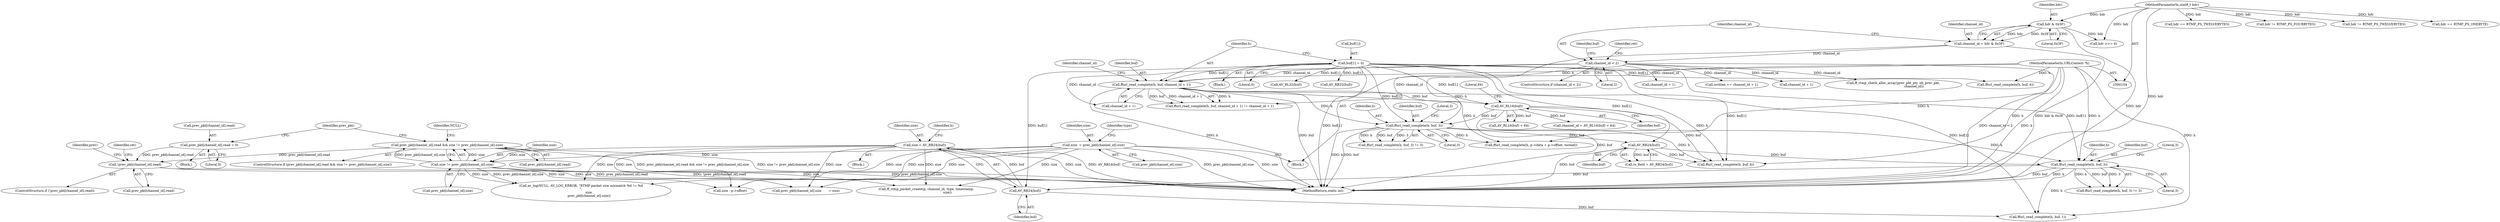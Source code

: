 digraph "0_FFmpeg_7d57ca4d9a75562fa32e40766211de150f8b3ee7@pointer" {
"1000375" [label="(Call,!prev_pkt[channel_id].read)"];
"1000338" [label="(Call,prev_pkt[channel_id].read && size != prev_pkt[channel_id].size)"];
"1000344" [label="(Call,size != prev_pkt[channel_id].size)"];
"1000259" [label="(Call,size = AV_RB24(buf))"];
"1000261" [label="(Call,AV_RB24(buf))"];
"1000141" [label="(Call,buf[1] = 0)"];
"1000248" [label="(Call,ffurl_read_complete(h, buf, 3))"];
"1000226" [label="(Call,ffurl_read_complete(h, buf, 3))"];
"1000148" [label="(Call,ffurl_read_complete(h, buf, channel_id + 1))"];
"1000105" [label="(MethodParameterIn,URLContext *h)"];
"1000137" [label="(Call,channel_id < 2)"];
"1000131" [label="(Call,channel_id = hdr & 0x3F)"];
"1000133" [label="(Call,hdr & 0x3F)"];
"1000110" [label="(MethodParameterIn,uint8_t hdr)"];
"1000168" [label="(Call,AV_RL16(buf))"];
"1000239" [label="(Call,AV_RB24(buf))"];
"1000186" [label="(Call,size  = prev_pkt[channel_id].size)"];
"1000367" [label="(Call,prev_pkt[channel_id].read = 0)"];
"1000353" [label="(Identifier,NULL)"];
"1000143" [label="(Identifier,buf)"];
"1000261" [label="(Call,AV_RB24(buf))"];
"1000281" [label="(Call,hdr == RTMP_PS_TWELVEBYTES)"];
"1000187" [label="(Identifier,size)"];
"1000135" [label="(Literal,0x3F)"];
"1000265" [label="(Call,ffurl_read_complete(h, buf, 1))"];
"1000111" [label="(Block,)"];
"1000155" [label="(Identifier,channel_id)"];
"1000386" [label="(Call,ff_rtmp_packet_create(p, channel_id, type, timestamp,\n                                          size))"];
"1000140" [label="(Block,)"];
"1000339" [label="(Call,prev_pkt[channel_id].read)"];
"1000252" [label="(Literal,3)"];
"1000145" [label="(Literal,0)"];
"1000300" [label="(Call,AV_RL32(buf))"];
"1000533" [label="(Call,size - p->offset)"];
"1000346" [label="(Call,prev_pkt[channel_id].size)"];
"1000337" [label="(ControlStructure,if (prev_pkt[channel_id].read && size != prev_pkt[channel_id].size))"];
"1000186" [label="(Call,size  = prev_pkt[channel_id].size)"];
"1000160" [label="(Call,written += channel_id + 1)"];
"1000545" [label="(Call,ffurl_read_complete(h, p->data + p->offset, toread))"];
"1000228" [label="(Identifier,buf)"];
"1000165" [label="(Call,channel_id = AV_RL16(buf) + 64)"];
"1000260" [label="(Identifier,size)"];
"1000226" [label="(Call,ffurl_read_complete(h, buf, 3))"];
"1000194" [label="(Identifier,type)"];
"1000137" [label="(Call,channel_id < 2)"];
"1000245" [label="(Block,)"];
"1000162" [label="(Call,channel_id + 1)"];
"1000225" [label="(Call,ffurl_read_complete(h, buf, 3) != 3)"];
"1000345" [label="(Identifier,size)"];
"1000344" [label="(Call,size != prev_pkt[channel_id].size)"];
"1000175" [label="(Call,ff_rtmp_check_alloc_array(prev_pkt_ptr, nb_prev_pkt,\n                                         channel_id))"];
"1000242" [label="(Call,hdr != RTMP_PS_FOURBYTES)"];
"1000262" [label="(Identifier,buf)"];
"1000229" [label="(Literal,3)"];
"1000151" [label="(Call,channel_id + 1)"];
"1000248" [label="(Call,ffurl_read_complete(h, buf, 3))"];
"1000132" [label="(Identifier,channel_id)"];
"1000105" [label="(MethodParameterIn,URLContext *h)"];
"1000251" [label="(Literal,3)"];
"1000131" [label="(Call,channel_id = hdr & 0x3F)"];
"1000230" [label="(Literal,3)"];
"1000150" [label="(Identifier,buf)"];
"1000169" [label="(Identifier,buf)"];
"1000227" [label="(Identifier,h)"];
"1000134" [label="(Identifier,hdr)"];
"1000368" [label="(Call,prev_pkt[channel_id].read)"];
"1000249" [label="(Identifier,h)"];
"1000174" [label="(Identifier,ret)"];
"1000327" [label="(Call,hdr != RTMP_PS_TWELVEBYTES)"];
"1000250" [label="(Identifier,buf)"];
"1000375" [label="(Call,!prev_pkt[channel_id].read)"];
"1000141" [label="(Call,buf[1] = 0)"];
"1000188" [label="(Call,prev_pkt[channel_id].size)"];
"1000247" [label="(Call,ffurl_read_complete(h, buf, 3) != 3)"];
"1000378" [label="(Identifier,prev_pkt)"];
"1000110" [label="(MethodParameterIn,uint8_t hdr)"];
"1000148" [label="(Call,ffurl_read_complete(h, buf, channel_id + 1))"];
"1000167" [label="(Call,AV_RL16(buf) + 64)"];
"1000351" [label="(Block,)"];
"1000385" [label="(Identifier,ret)"];
"1000627" [label="(MethodReturn,static int)"];
"1000309" [label="(Call,ffurl_read_complete(h, buf, 4))"];
"1000373" [label="(Literal,0)"];
"1000139" [label="(Literal,2)"];
"1000319" [label="(Call,AV_RB32(buf))"];
"1000423" [label="(Identifier,prev)"];
"1000367" [label="(Call,prev_pkt[channel_id].read = 0)"];
"1000211" [label="(Call,hdr == RTMP_PS_ONEBYTE)"];
"1000352" [label="(Call,av_log(NULL, AV_LOG_ERROR, \"RTMP packet size mismatch %d != %d\n\",\n                size,\n                prev_pkt[channel_id].size))"];
"1000374" [label="(ControlStructure,if (!prev_pkt[channel_id].read))"];
"1000376" [label="(Call,prev_pkt[channel_id].read)"];
"1000207" [label="(Call,hdr >>= 6)"];
"1000136" [label="(ControlStructure,if (channel_id < 2))"];
"1000266" [label="(Identifier,h)"];
"1000170" [label="(Literal,64)"];
"1000133" [label="(Call,hdr & 0x3F)"];
"1000142" [label="(Call,buf[1])"];
"1000338" [label="(Call,prev_pkt[channel_id].read && size != prev_pkt[channel_id].size)"];
"1000287" [label="(Call,ffurl_read_complete(h, buf, 4))"];
"1000237" [label="(Call,ts_field = AV_RB24(buf))"];
"1000168" [label="(Call,AV_RL16(buf))"];
"1000138" [label="(Identifier,channel_id)"];
"1000154" [label="(Call,channel_id + 1)"];
"1000149" [label="(Identifier,h)"];
"1000259" [label="(Call,size = AV_RB24(buf))"];
"1000517" [label="(Call,prev_pkt[channel_id].size       = size)"];
"1000147" [label="(Call,ffurl_read_complete(h, buf, channel_id + 1) != channel_id + 1)"];
"1000240" [label="(Identifier,buf)"];
"1000239" [label="(Call,AV_RB24(buf))"];
"1000375" -> "1000374"  [label="AST: "];
"1000375" -> "1000376"  [label="CFG: "];
"1000376" -> "1000375"  [label="AST: "];
"1000385" -> "1000375"  [label="CFG: "];
"1000423" -> "1000375"  [label="CFG: "];
"1000375" -> "1000627"  [label="DDG: prev_pkt[channel_id].read"];
"1000375" -> "1000627"  [label="DDG: !prev_pkt[channel_id].read"];
"1000338" -> "1000375"  [label="DDG: prev_pkt[channel_id].read"];
"1000367" -> "1000375"  [label="DDG: prev_pkt[channel_id].read"];
"1000338" -> "1000337"  [label="AST: "];
"1000338" -> "1000339"  [label="CFG: "];
"1000338" -> "1000344"  [label="CFG: "];
"1000339" -> "1000338"  [label="AST: "];
"1000344" -> "1000338"  [label="AST: "];
"1000353" -> "1000338"  [label="CFG: "];
"1000378" -> "1000338"  [label="CFG: "];
"1000338" -> "1000627"  [label="DDG: size != prev_pkt[channel_id].size"];
"1000338" -> "1000627"  [label="DDG: prev_pkt[channel_id].read && size != prev_pkt[channel_id].size"];
"1000344" -> "1000338"  [label="DDG: size"];
"1000344" -> "1000338"  [label="DDG: prev_pkt[channel_id].size"];
"1000344" -> "1000346"  [label="CFG: "];
"1000345" -> "1000344"  [label="AST: "];
"1000346" -> "1000344"  [label="AST: "];
"1000344" -> "1000627"  [label="DDG: prev_pkt[channel_id].size"];
"1000259" -> "1000344"  [label="DDG: size"];
"1000186" -> "1000344"  [label="DDG: size"];
"1000344" -> "1000352"  [label="DDG: size"];
"1000344" -> "1000352"  [label="DDG: prev_pkt[channel_id].size"];
"1000344" -> "1000386"  [label="DDG: size"];
"1000344" -> "1000517"  [label="DDG: size"];
"1000344" -> "1000533"  [label="DDG: size"];
"1000259" -> "1000245"  [label="AST: "];
"1000259" -> "1000261"  [label="CFG: "];
"1000260" -> "1000259"  [label="AST: "];
"1000261" -> "1000259"  [label="AST: "];
"1000266" -> "1000259"  [label="CFG: "];
"1000259" -> "1000627"  [label="DDG: size"];
"1000259" -> "1000627"  [label="DDG: AV_RB24(buf)"];
"1000261" -> "1000259"  [label="DDG: buf"];
"1000259" -> "1000352"  [label="DDG: size"];
"1000259" -> "1000386"  [label="DDG: size"];
"1000259" -> "1000517"  [label="DDG: size"];
"1000259" -> "1000533"  [label="DDG: size"];
"1000261" -> "1000262"  [label="CFG: "];
"1000262" -> "1000261"  [label="AST: "];
"1000141" -> "1000261"  [label="DDG: buf[1]"];
"1000248" -> "1000261"  [label="DDG: buf"];
"1000261" -> "1000265"  [label="DDG: buf"];
"1000141" -> "1000140"  [label="AST: "];
"1000141" -> "1000145"  [label="CFG: "];
"1000142" -> "1000141"  [label="AST: "];
"1000145" -> "1000141"  [label="AST: "];
"1000149" -> "1000141"  [label="CFG: "];
"1000141" -> "1000627"  [label="DDG: buf[1]"];
"1000141" -> "1000148"  [label="DDG: buf[1]"];
"1000141" -> "1000168"  [label="DDG: buf[1]"];
"1000141" -> "1000226"  [label="DDG: buf[1]"];
"1000141" -> "1000239"  [label="DDG: buf[1]"];
"1000141" -> "1000248"  [label="DDG: buf[1]"];
"1000141" -> "1000265"  [label="DDG: buf[1]"];
"1000141" -> "1000287"  [label="DDG: buf[1]"];
"1000141" -> "1000300"  [label="DDG: buf[1]"];
"1000141" -> "1000309"  [label="DDG: buf[1]"];
"1000141" -> "1000319"  [label="DDG: buf[1]"];
"1000248" -> "1000247"  [label="AST: "];
"1000248" -> "1000251"  [label="CFG: "];
"1000249" -> "1000248"  [label="AST: "];
"1000250" -> "1000248"  [label="AST: "];
"1000251" -> "1000248"  [label="AST: "];
"1000252" -> "1000248"  [label="CFG: "];
"1000248" -> "1000627"  [label="DDG: buf"];
"1000248" -> "1000627"  [label="DDG: h"];
"1000248" -> "1000247"  [label="DDG: h"];
"1000248" -> "1000247"  [label="DDG: buf"];
"1000248" -> "1000247"  [label="DDG: 3"];
"1000226" -> "1000248"  [label="DDG: h"];
"1000105" -> "1000248"  [label="DDG: h"];
"1000239" -> "1000248"  [label="DDG: buf"];
"1000248" -> "1000265"  [label="DDG: h"];
"1000226" -> "1000225"  [label="AST: "];
"1000226" -> "1000229"  [label="CFG: "];
"1000227" -> "1000226"  [label="AST: "];
"1000228" -> "1000226"  [label="AST: "];
"1000229" -> "1000226"  [label="AST: "];
"1000230" -> "1000226"  [label="CFG: "];
"1000226" -> "1000627"  [label="DDG: h"];
"1000226" -> "1000627"  [label="DDG: buf"];
"1000226" -> "1000225"  [label="DDG: h"];
"1000226" -> "1000225"  [label="DDG: buf"];
"1000226" -> "1000225"  [label="DDG: 3"];
"1000148" -> "1000226"  [label="DDG: h"];
"1000105" -> "1000226"  [label="DDG: h"];
"1000168" -> "1000226"  [label="DDG: buf"];
"1000226" -> "1000239"  [label="DDG: buf"];
"1000226" -> "1000309"  [label="DDG: h"];
"1000226" -> "1000545"  [label="DDG: h"];
"1000148" -> "1000147"  [label="AST: "];
"1000148" -> "1000151"  [label="CFG: "];
"1000149" -> "1000148"  [label="AST: "];
"1000150" -> "1000148"  [label="AST: "];
"1000151" -> "1000148"  [label="AST: "];
"1000155" -> "1000148"  [label="CFG: "];
"1000148" -> "1000627"  [label="DDG: h"];
"1000148" -> "1000627"  [label="DDG: buf"];
"1000148" -> "1000147"  [label="DDG: h"];
"1000148" -> "1000147"  [label="DDG: buf"];
"1000148" -> "1000147"  [label="DDG: channel_id + 1"];
"1000105" -> "1000148"  [label="DDG: h"];
"1000137" -> "1000148"  [label="DDG: channel_id"];
"1000148" -> "1000168"  [label="DDG: buf"];
"1000148" -> "1000309"  [label="DDG: h"];
"1000148" -> "1000545"  [label="DDG: h"];
"1000105" -> "1000104"  [label="AST: "];
"1000105" -> "1000627"  [label="DDG: h"];
"1000105" -> "1000265"  [label="DDG: h"];
"1000105" -> "1000287"  [label="DDG: h"];
"1000105" -> "1000309"  [label="DDG: h"];
"1000105" -> "1000545"  [label="DDG: h"];
"1000137" -> "1000136"  [label="AST: "];
"1000137" -> "1000139"  [label="CFG: "];
"1000138" -> "1000137"  [label="AST: "];
"1000139" -> "1000137"  [label="AST: "];
"1000143" -> "1000137"  [label="CFG: "];
"1000174" -> "1000137"  [label="CFG: "];
"1000137" -> "1000627"  [label="DDG: channel_id < 2"];
"1000131" -> "1000137"  [label="DDG: channel_id"];
"1000137" -> "1000151"  [label="DDG: channel_id"];
"1000137" -> "1000147"  [label="DDG: channel_id"];
"1000137" -> "1000154"  [label="DDG: channel_id"];
"1000137" -> "1000160"  [label="DDG: channel_id"];
"1000137" -> "1000162"  [label="DDG: channel_id"];
"1000137" -> "1000175"  [label="DDG: channel_id"];
"1000131" -> "1000111"  [label="AST: "];
"1000131" -> "1000133"  [label="CFG: "];
"1000132" -> "1000131"  [label="AST: "];
"1000133" -> "1000131"  [label="AST: "];
"1000138" -> "1000131"  [label="CFG: "];
"1000131" -> "1000627"  [label="DDG: hdr & 0x3F"];
"1000133" -> "1000131"  [label="DDG: hdr"];
"1000133" -> "1000131"  [label="DDG: 0x3F"];
"1000133" -> "1000135"  [label="CFG: "];
"1000134" -> "1000133"  [label="AST: "];
"1000135" -> "1000133"  [label="AST: "];
"1000133" -> "1000627"  [label="DDG: hdr"];
"1000110" -> "1000133"  [label="DDG: hdr"];
"1000133" -> "1000207"  [label="DDG: hdr"];
"1000110" -> "1000104"  [label="AST: "];
"1000110" -> "1000627"  [label="DDG: hdr"];
"1000110" -> "1000207"  [label="DDG: hdr"];
"1000110" -> "1000211"  [label="DDG: hdr"];
"1000110" -> "1000242"  [label="DDG: hdr"];
"1000110" -> "1000281"  [label="DDG: hdr"];
"1000110" -> "1000327"  [label="DDG: hdr"];
"1000168" -> "1000167"  [label="AST: "];
"1000168" -> "1000169"  [label="CFG: "];
"1000169" -> "1000168"  [label="AST: "];
"1000170" -> "1000168"  [label="CFG: "];
"1000168" -> "1000627"  [label="DDG: buf"];
"1000168" -> "1000165"  [label="DDG: buf"];
"1000168" -> "1000167"  [label="DDG: buf"];
"1000168" -> "1000309"  [label="DDG: buf"];
"1000239" -> "1000237"  [label="AST: "];
"1000239" -> "1000240"  [label="CFG: "];
"1000240" -> "1000239"  [label="AST: "];
"1000237" -> "1000239"  [label="CFG: "];
"1000239" -> "1000627"  [label="DDG: buf"];
"1000239" -> "1000237"  [label="DDG: buf"];
"1000239" -> "1000309"  [label="DDG: buf"];
"1000186" -> "1000111"  [label="AST: "];
"1000186" -> "1000188"  [label="CFG: "];
"1000187" -> "1000186"  [label="AST: "];
"1000188" -> "1000186"  [label="AST: "];
"1000194" -> "1000186"  [label="CFG: "];
"1000186" -> "1000627"  [label="DDG: prev_pkt[channel_id].size"];
"1000186" -> "1000627"  [label="DDG: size"];
"1000186" -> "1000352"  [label="DDG: size"];
"1000186" -> "1000386"  [label="DDG: size"];
"1000186" -> "1000517"  [label="DDG: size"];
"1000186" -> "1000533"  [label="DDG: size"];
"1000367" -> "1000351"  [label="AST: "];
"1000367" -> "1000373"  [label="CFG: "];
"1000368" -> "1000367"  [label="AST: "];
"1000373" -> "1000367"  [label="AST: "];
"1000378" -> "1000367"  [label="CFG: "];
}
